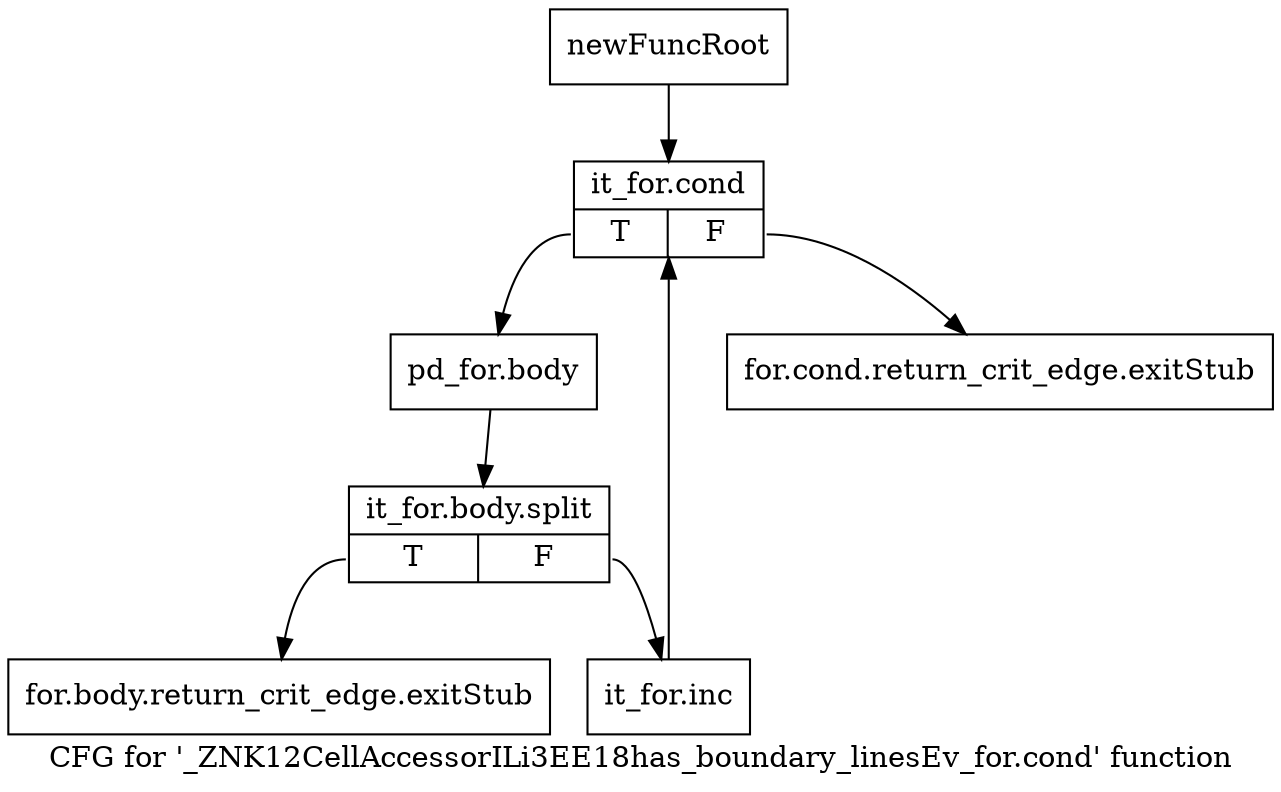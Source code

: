 digraph "CFG for '_ZNK12CellAccessorILi3EE18has_boundary_linesEv_for.cond' function" {
	label="CFG for '_ZNK12CellAccessorILi3EE18has_boundary_linesEv_for.cond' function";

	Node0x98e8c50 [shape=record,label="{newFuncRoot}"];
	Node0x98e8c50 -> Node0x98e90d0;
	Node0x98e9030 [shape=record,label="{for.cond.return_crit_edge.exitStub}"];
	Node0x98e9080 [shape=record,label="{for.body.return_crit_edge.exitStub}"];
	Node0x98e90d0 [shape=record,label="{it_for.cond|{<s0>T|<s1>F}}"];
	Node0x98e90d0:s0 -> Node0x98e9120;
	Node0x98e90d0:s1 -> Node0x98e9030;
	Node0x98e9120 [shape=record,label="{pd_for.body}"];
	Node0x98e9120 -> Node0xab31530;
	Node0xab31530 [shape=record,label="{it_for.body.split|{<s0>T|<s1>F}}"];
	Node0xab31530:s0 -> Node0x98e9080;
	Node0xab31530:s1 -> Node0x98e9170;
	Node0x98e9170 [shape=record,label="{it_for.inc}"];
	Node0x98e9170 -> Node0x98e90d0;
}
